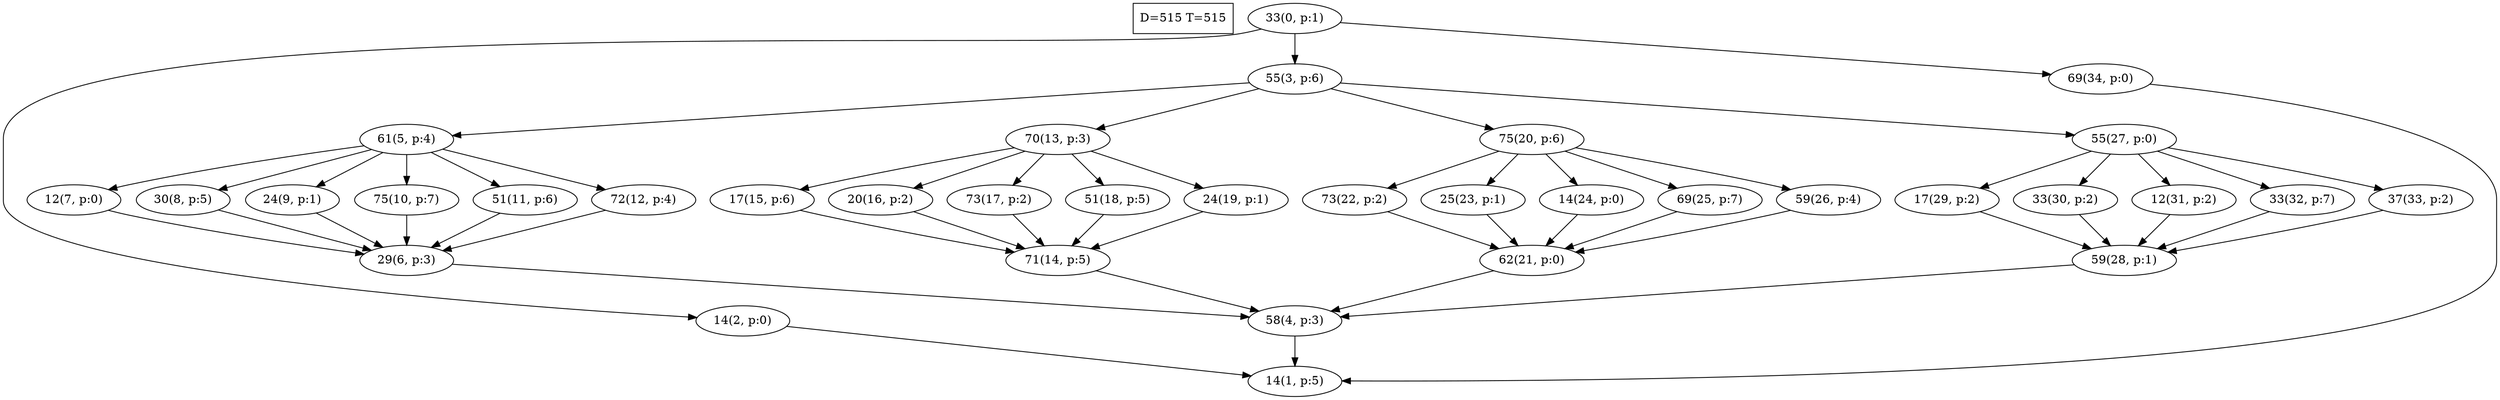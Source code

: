 digraph Task {
i [shape=box, label="D=515 T=515"]; 
0 [label="33(0, p:1)"];
1 [label="14(1, p:5)"];
2 [label="14(2, p:0)"];
3 [label="55(3, p:6)"];
4 [label="58(4, p:3)"];
5 [label="61(5, p:4)"];
6 [label="29(6, p:3)"];
7 [label="12(7, p:0)"];
8 [label="30(8, p:5)"];
9 [label="24(9, p:1)"];
10 [label="75(10, p:7)"];
11 [label="51(11, p:6)"];
12 [label="72(12, p:4)"];
13 [label="70(13, p:3)"];
14 [label="71(14, p:5)"];
15 [label="17(15, p:6)"];
16 [label="20(16, p:2)"];
17 [label="73(17, p:2)"];
18 [label="51(18, p:5)"];
19 [label="24(19, p:1)"];
20 [label="75(20, p:6)"];
21 [label="62(21, p:0)"];
22 [label="73(22, p:2)"];
23 [label="25(23, p:1)"];
24 [label="14(24, p:0)"];
25 [label="69(25, p:7)"];
26 [label="59(26, p:4)"];
27 [label="55(27, p:0)"];
28 [label="59(28, p:1)"];
29 [label="17(29, p:2)"];
30 [label="33(30, p:2)"];
31 [label="12(31, p:2)"];
32 [label="33(32, p:7)"];
33 [label="37(33, p:2)"];
34 [label="69(34, p:0)"];
0 -> 2;
0 -> 3;
0 -> 34;
2 -> 1;
3 -> 5;
3 -> 13;
3 -> 20;
3 -> 27;
4 -> 1;
5 -> 7;
5 -> 8;
5 -> 9;
5 -> 10;
5 -> 11;
5 -> 12;
6 -> 4;
7 -> 6;
8 -> 6;
9 -> 6;
10 -> 6;
11 -> 6;
12 -> 6;
13 -> 15;
13 -> 16;
13 -> 17;
13 -> 18;
13 -> 19;
14 -> 4;
15 -> 14;
16 -> 14;
17 -> 14;
18 -> 14;
19 -> 14;
20 -> 22;
20 -> 23;
20 -> 24;
20 -> 25;
20 -> 26;
21 -> 4;
22 -> 21;
23 -> 21;
24 -> 21;
25 -> 21;
26 -> 21;
27 -> 29;
27 -> 30;
27 -> 31;
27 -> 32;
27 -> 33;
28 -> 4;
29 -> 28;
30 -> 28;
31 -> 28;
32 -> 28;
33 -> 28;
34 -> 1;
}